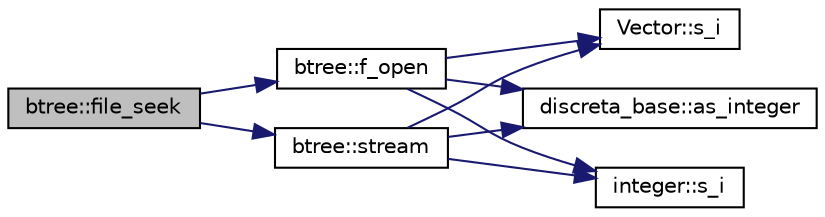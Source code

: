 digraph "btree::file_seek"
{
  edge [fontname="Helvetica",fontsize="10",labelfontname="Helvetica",labelfontsize="10"];
  node [fontname="Helvetica",fontsize="10",shape=record];
  rankdir="LR";
  Node1310 [label="btree::file_seek",height=0.2,width=0.4,color="black", fillcolor="grey75", style="filled", fontcolor="black"];
  Node1310 -> Node1311 [color="midnightblue",fontsize="10",style="solid",fontname="Helvetica"];
  Node1311 [label="btree::f_open",height=0.2,width=0.4,color="black", fillcolor="white", style="filled",URL="$dd/db0/classbtree.html#a192d74607f02ea8e0ad631d6e6fd6704"];
  Node1311 -> Node1312 [color="midnightblue",fontsize="10",style="solid",fontname="Helvetica"];
  Node1312 [label="Vector::s_i",height=0.2,width=0.4,color="black", fillcolor="white", style="filled",URL="$d5/db2/class_vector.html#a1c4fe1752523df8119f70dd550244871"];
  Node1311 -> Node1313 [color="midnightblue",fontsize="10",style="solid",fontname="Helvetica"];
  Node1313 [label="discreta_base::as_integer",height=0.2,width=0.4,color="black", fillcolor="white", style="filled",URL="$d7/d71/classdiscreta__base.html#a00d7691eaf874fd283d942692fe8dd26"];
  Node1311 -> Node1314 [color="midnightblue",fontsize="10",style="solid",fontname="Helvetica"];
  Node1314 [label="integer::s_i",height=0.2,width=0.4,color="black", fillcolor="white", style="filled",URL="$d0/de5/classinteger.html#adf28e9f94d4c844adaa950deeb80b904"];
  Node1310 -> Node1315 [color="midnightblue",fontsize="10",style="solid",fontname="Helvetica"];
  Node1315 [label="btree::stream",height=0.2,width=0.4,color="black", fillcolor="white", style="filled",URL="$dd/db0/classbtree.html#af99e68df8c3674b7d77ed80a8bbcffac"];
  Node1315 -> Node1312 [color="midnightblue",fontsize="10",style="solid",fontname="Helvetica"];
  Node1315 -> Node1313 [color="midnightblue",fontsize="10",style="solid",fontname="Helvetica"];
  Node1315 -> Node1314 [color="midnightblue",fontsize="10",style="solid",fontname="Helvetica"];
}
